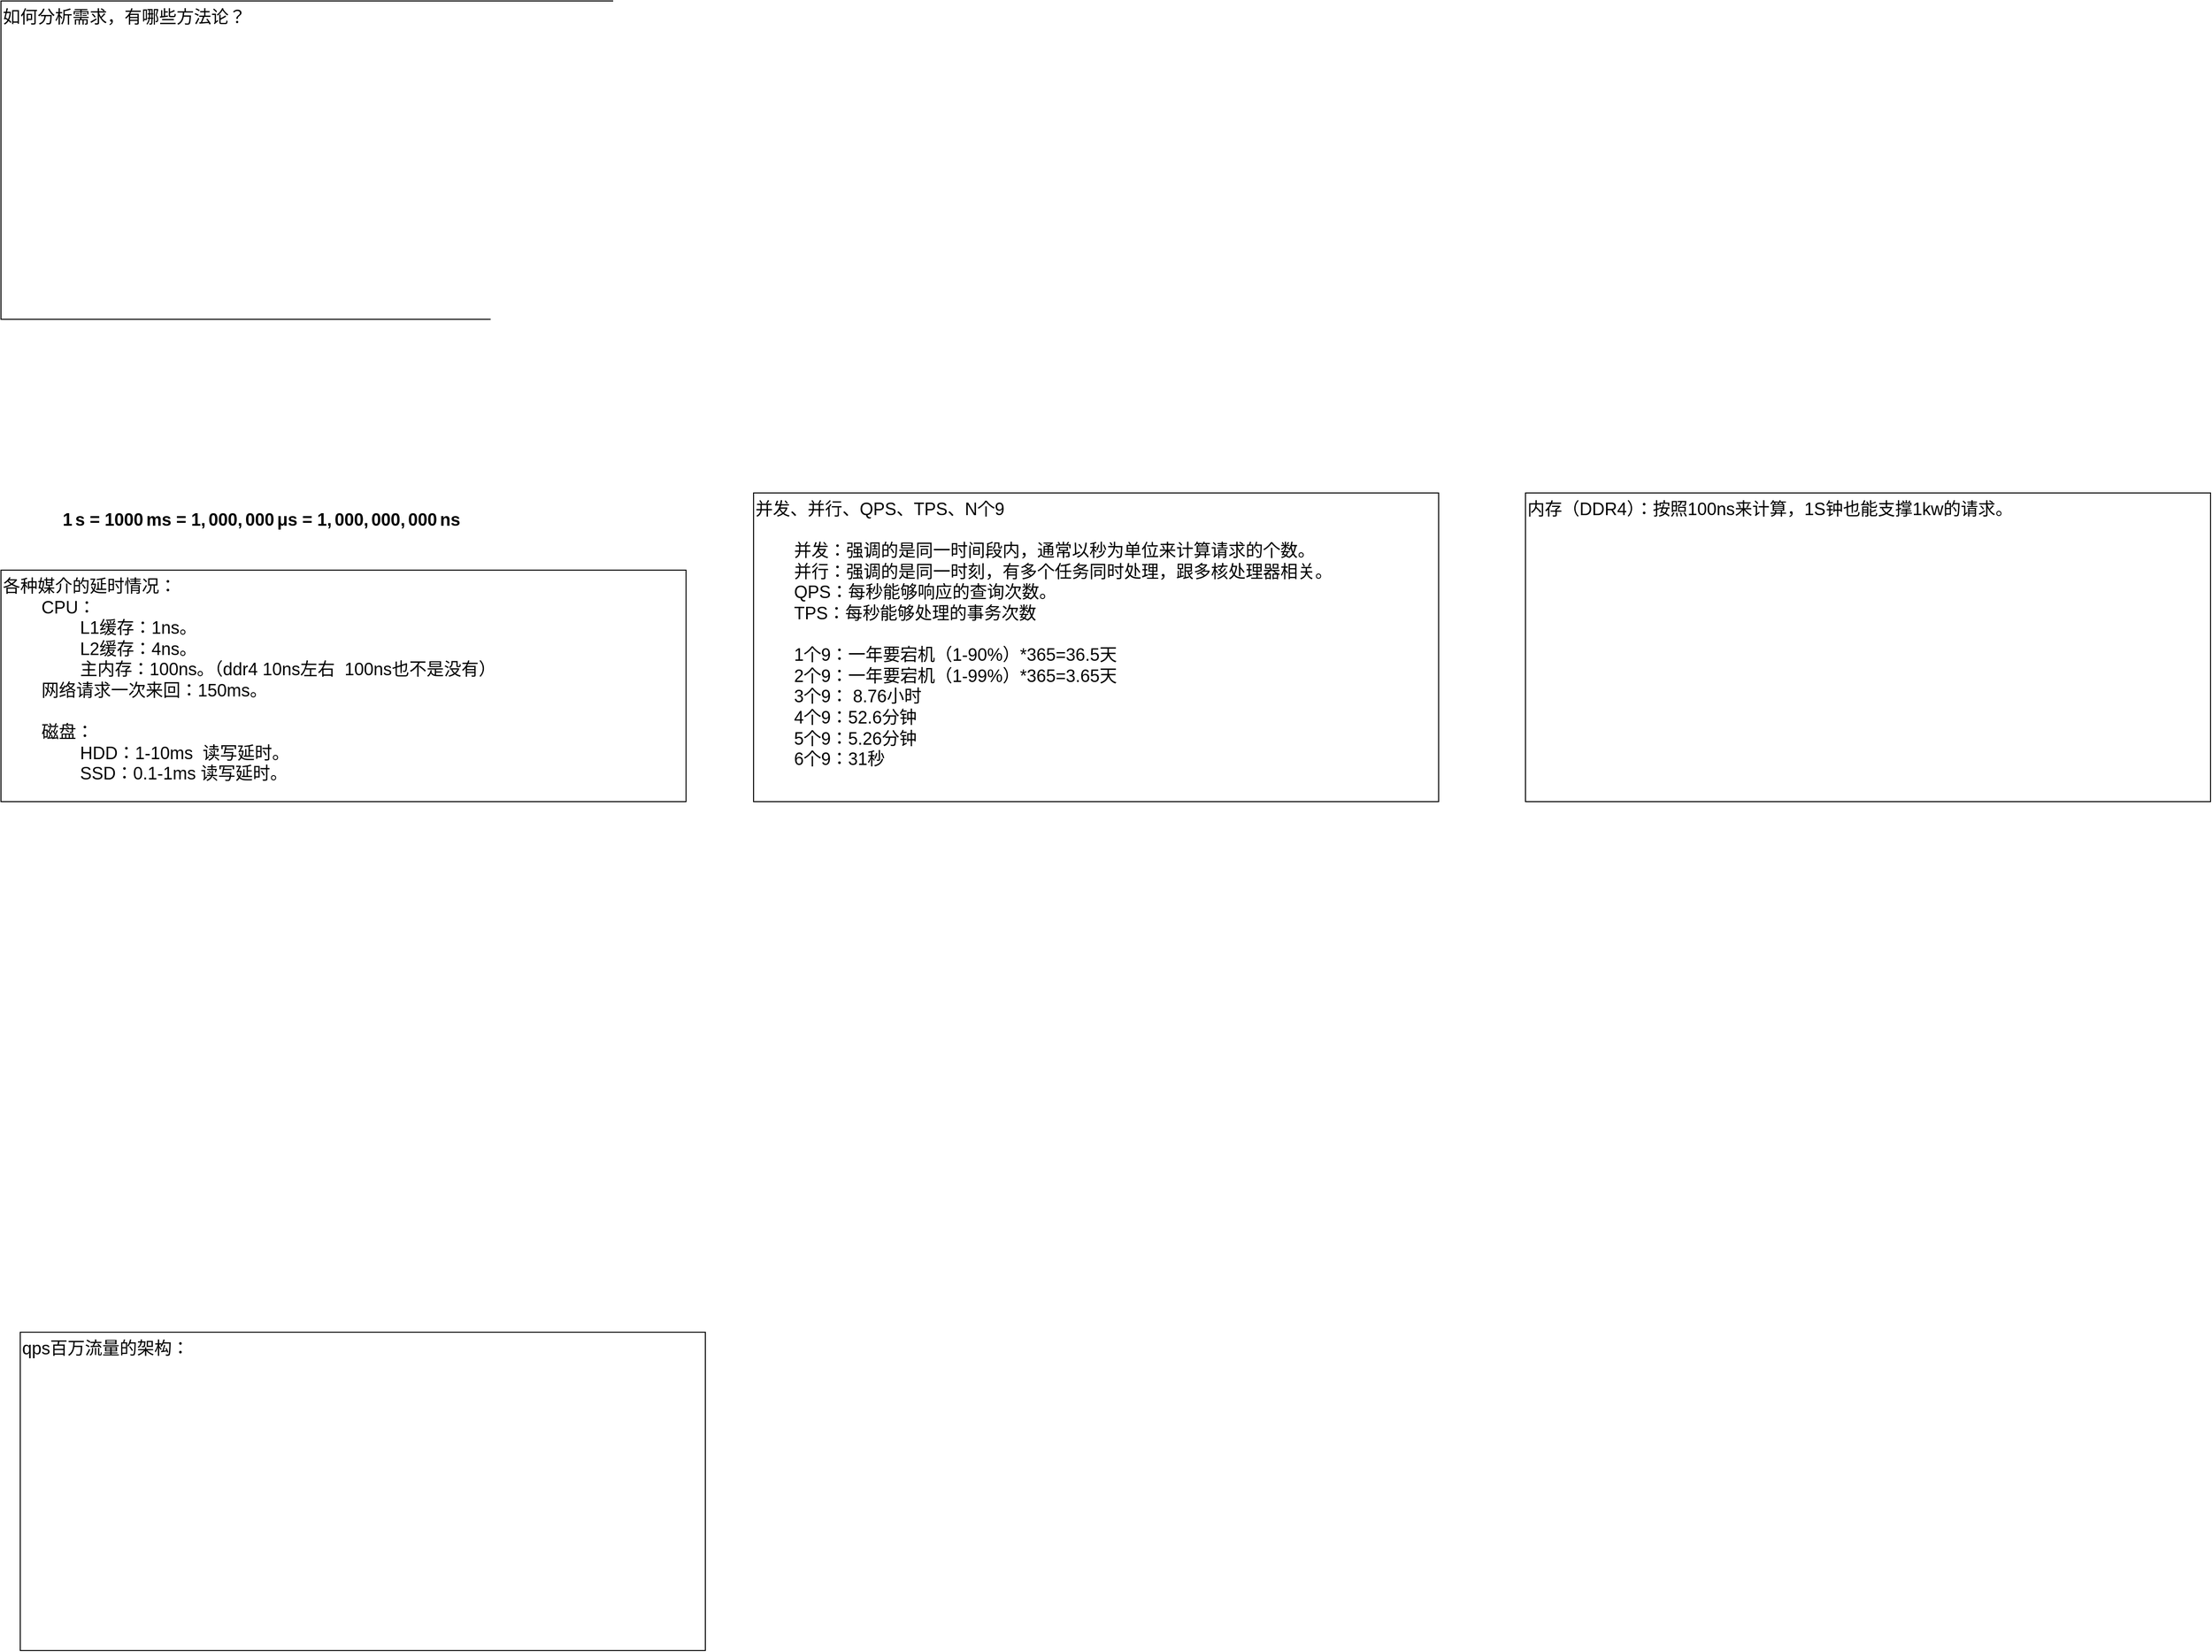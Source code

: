 <mxfile version="24.2.8" type="github">
  <diagram name="第 1 页" id="1XJYP80JxbJxhC29MnGr">
    <mxGraphModel dx="1687" dy="2047" grid="1" gridSize="10" guides="1" tooltips="1" connect="1" arrows="1" fold="1" page="1" pageScale="1" pageWidth="827" pageHeight="1169" math="0" shadow="0">
      <root>
        <mxCell id="0" />
        <mxCell id="1" parent="0" />
        <mxCell id="E5HeOITvc19GQo7BnL5s-1" value="qps百万流量的架构：&lt;div&gt;&lt;br&gt;&lt;/div&gt;&lt;div&gt;&lt;span style=&quot;white-space: pre;&quot;&gt;&#x9;&lt;/span&gt;&lt;br&gt;&lt;/div&gt;" style="rounded=0;whiteSpace=wrap;html=1;fontSize=18;verticalAlign=top;align=left;" vertex="1" parent="1">
          <mxGeometry x="130" y="510" width="710" height="330" as="geometry" />
        </mxCell>
        <mxCell id="E5HeOITvc19GQo7BnL5s-2" value="各种媒介的延时情况：&lt;div&gt;&lt;span style=&quot;white-space: pre;&quot;&gt;&#x9;&lt;/span&gt;CPU：&lt;br&gt;&lt;/div&gt;&lt;div&gt;&lt;span style=&quot;white-space: pre;&quot;&gt;&#x9;&lt;/span&gt;&lt;span style=&quot;white-space: pre;&quot;&gt;&#x9;&lt;/span&gt;L1缓存：1ns。&lt;br&gt;&lt;/div&gt;&lt;div&gt;&lt;span style=&quot;white-space: pre;&quot;&gt;&#x9;&lt;/span&gt;&lt;span style=&quot;white-space: pre;&quot;&gt;&#x9;&lt;/span&gt;L2缓存：4ns。&lt;br&gt;&lt;/div&gt;&lt;div&gt;&lt;span style=&quot;white-space: pre;&quot;&gt;&#x9;&lt;/span&gt;&lt;span style=&quot;white-space: pre;&quot;&gt;&#x9;&lt;/span&gt;主内存：100ns。（ddr4 10ns左右&amp;nbsp; 100ns也不是没有）&lt;br&gt;&lt;/div&gt;&lt;div&gt;&lt;span style=&quot;white-space: pre;&quot;&gt;&#x9;&lt;/span&gt;网络请求一次来回：150ms。&lt;br&gt;&lt;/div&gt;&lt;div&gt;&lt;br&gt;&lt;/div&gt;&lt;div&gt;&lt;span style=&quot;white-space: pre;&quot;&gt;&#x9;&lt;/span&gt;磁盘：&lt;br&gt;&lt;/div&gt;&lt;div&gt;&lt;span style=&quot;white-space: pre;&quot;&gt;&#x9;&lt;/span&gt;&lt;span style=&quot;white-space: pre;&quot;&gt;&#x9;&lt;/span&gt;HDD：1-10ms&amp;nbsp; 读写延时。&lt;br&gt;&lt;/div&gt;&lt;div&gt;&lt;span style=&quot;white-space: pre;&quot;&gt;&#x9;&lt;/span&gt;&lt;span style=&quot;white-space: pre;&quot;&gt;&#x9;&lt;/span&gt;SSD：0.1-1ms 读写延时。&lt;br&gt;&lt;/div&gt;&lt;div&gt;&lt;br&gt;&lt;/div&gt;" style="rounded=0;whiteSpace=wrap;html=1;fontSize=18;verticalAlign=top;align=left;" vertex="1" parent="1">
          <mxGeometry x="110" y="-280" width="710" height="240" as="geometry" />
        </mxCell>
        <mxCell id="E5HeOITvc19GQo7BnL5s-3" value="如何分析需求，有哪些方法论？" style="rounded=0;whiteSpace=wrap;html=1;fontSize=18;verticalAlign=top;align=left;" vertex="1" parent="1">
          <mxGeometry x="110" y="-870" width="710" height="330" as="geometry" />
        </mxCell>
        <mxCell id="E5HeOITvc19GQo7BnL5s-4" value="&lt;span class=&quot;math math-inline&quot; style=&quot;font-size: 18px;&quot;&gt;&lt;span class=&quot;katex&quot; style=&quot;font-size: 18px;&quot;&gt;&lt;span class=&quot;katex-html&quot; aria-hidden=&quot;true&quot; style=&quot;font-size: 18px;&quot;&gt;&lt;span class=&quot;base&quot; style=&quot;font-size: 18px;&quot;&gt;&lt;span class=&quot;mord&quot; style=&quot;font-size: 18px;&quot;&gt;1&lt;/span&gt;&lt;span class=&quot;mspace&quot; style=&quot;margin-right: 0.167em; font-size: 18px;&quot;&gt;&lt;/span&gt;&lt;span class=&quot;mord mathnormal&quot; style=&quot;font-size: 18px;&quot;&gt;s&lt;/span&gt;&lt;span class=&quot;mspace&quot; style=&quot;margin-right: 0.278em; font-size: 18px;&quot;&gt;&lt;/span&gt;&lt;span class=&quot;mrel&quot; style=&quot;font-size: 18px;&quot;&gt;=&lt;/span&gt;&lt;span class=&quot;mspace&quot; style=&quot;margin-right: 0.278em; font-size: 18px;&quot;&gt;&lt;/span&gt;&lt;/span&gt;&lt;span class=&quot;base&quot; style=&quot;font-size: 18px;&quot;&gt;&lt;span class=&quot;strut&quot; style=&quot;height: 0.644em; font-size: 18px;&quot;&gt;&lt;/span&gt;&lt;span class=&quot;mord&quot; style=&quot;font-size: 18px;&quot;&gt;1000&lt;/span&gt;&lt;span class=&quot;mspace&quot; style=&quot;margin-right: 0.167em; font-size: 18px;&quot;&gt;&lt;/span&gt;&lt;span class=&quot;mord mathnormal&quot; style=&quot;font-size: 18px;&quot;&gt;m&lt;/span&gt;&lt;span class=&quot;mord mathnormal&quot; style=&quot;font-size: 18px;&quot;&gt;s&lt;/span&gt;&lt;span class=&quot;mspace&quot; style=&quot;margin-right: 0.278em; font-size: 18px;&quot;&gt;&lt;/span&gt;&lt;span class=&quot;mrel&quot; style=&quot;font-size: 18px;&quot;&gt;=&lt;/span&gt;&lt;span class=&quot;mspace&quot; style=&quot;margin-right: 0.278em; font-size: 18px;&quot;&gt;&lt;/span&gt;&lt;/span&gt;&lt;span class=&quot;base&quot; style=&quot;font-size: 18px;&quot;&gt;&lt;span class=&quot;strut&quot; style=&quot;height: 0.839em; vertical-align: -0.194em; font-size: 18px;&quot;&gt;&lt;/span&gt;&lt;span class=&quot;mord&quot; style=&quot;font-size: 18px;&quot;&gt;1&lt;/span&gt;&lt;span class=&quot;mpunct&quot; style=&quot;font-size: 18px;&quot;&gt;,&lt;/span&gt;&lt;span class=&quot;mspace&quot; style=&quot;margin-right: 0.167em; font-size: 18px;&quot;&gt;&lt;/span&gt;&lt;span class=&quot;mord&quot; style=&quot;font-size: 18px;&quot;&gt;000&lt;/span&gt;&lt;span class=&quot;mpunct&quot; style=&quot;font-size: 18px;&quot;&gt;,&lt;/span&gt;&lt;span class=&quot;mspace&quot; style=&quot;margin-right: 0.167em; font-size: 18px;&quot;&gt;&lt;/span&gt;&lt;span class=&quot;mord&quot; style=&quot;font-size: 18px;&quot;&gt;000&lt;/span&gt;&lt;span class=&quot;mspace&quot; style=&quot;margin-right: 0.167em; font-size: 18px;&quot;&gt;&lt;/span&gt;&lt;span class=&quot;mord mathnormal&quot; style=&quot;font-size: 18px;&quot;&gt;μ&lt;/span&gt;&lt;span class=&quot;mord mathnormal&quot; style=&quot;font-size: 18px;&quot;&gt;s&lt;/span&gt;&lt;span class=&quot;mspace&quot; style=&quot;margin-right: 0.278em; font-size: 18px;&quot;&gt;&lt;/span&gt;&lt;span class=&quot;mrel&quot; style=&quot;font-size: 18px;&quot;&gt;=&lt;/span&gt;&lt;span class=&quot;mspace&quot; style=&quot;margin-right: 0.278em; font-size: 18px;&quot;&gt;&lt;/span&gt;&lt;/span&gt;&lt;span class=&quot;base&quot; style=&quot;font-size: 18px;&quot;&gt;&lt;span class=&quot;strut&quot; style=&quot;height: 0.839em; vertical-align: -0.194em; font-size: 18px;&quot;&gt;&lt;/span&gt;&lt;span class=&quot;mord&quot; style=&quot;font-size: 18px;&quot;&gt;1&lt;/span&gt;&lt;span class=&quot;mpunct&quot; style=&quot;font-size: 18px;&quot;&gt;,&lt;/span&gt;&lt;span class=&quot;mspace&quot; style=&quot;margin-right: 0.167em; font-size: 18px;&quot;&gt;&lt;/span&gt;&lt;span class=&quot;mord&quot; style=&quot;font-size: 18px;&quot;&gt;000&lt;/span&gt;&lt;span class=&quot;mpunct&quot; style=&quot;font-size: 18px;&quot;&gt;,&lt;/span&gt;&lt;span class=&quot;mspace&quot; style=&quot;margin-right: 0.167em; font-size: 18px;&quot;&gt;&lt;/span&gt;&lt;span class=&quot;mord&quot; style=&quot;font-size: 18px;&quot;&gt;000&lt;/span&gt;&lt;span class=&quot;mpunct&quot; style=&quot;font-size: 18px;&quot;&gt;,&lt;/span&gt;&lt;span class=&quot;mspace&quot; style=&quot;margin-right: 0.167em; font-size: 18px;&quot;&gt;&lt;/span&gt;&lt;span class=&quot;mord&quot; style=&quot;font-size: 18px;&quot;&gt;000&lt;/span&gt;&lt;span class=&quot;mspace&quot; style=&quot;margin-right: 0.167em; font-size: 18px;&quot;&gt;&lt;/span&gt;&lt;span class=&quot;mord mathnormal&quot; style=&quot;font-size: 18px;&quot;&gt;n&lt;/span&gt;&lt;span class=&quot;mord mathnormal&quot; style=&quot;font-size: 18px;&quot;&gt;s&lt;/span&gt;&lt;/span&gt;&lt;/span&gt;&lt;/span&gt;&lt;/span&gt;" style="text;html=1;align=center;verticalAlign=middle;whiteSpace=wrap;rounded=0;fontSize=18;fontStyle=1" vertex="1" parent="1">
          <mxGeometry x="160" y="-350" width="440" height="40" as="geometry" />
        </mxCell>
        <mxCell id="E5HeOITvc19GQo7BnL5s-5" value="&lt;div&gt;并发、并行、QPS、TPS、N个9&lt;/div&gt;&lt;div&gt;&lt;span style=&quot;white-space: pre;&quot;&gt;&#x9;&lt;/span&gt;&lt;br&gt;&lt;/div&gt;&lt;div&gt;&lt;span style=&quot;white-space: pre;&quot;&gt;&#x9;&lt;/span&gt;并发：强调的是同一时间段内，通常以秒为单位来计算请求的个数。&lt;br&gt;&lt;/div&gt;&lt;div&gt;&lt;span style=&quot;white-space: pre;&quot;&gt;&#x9;&lt;/span&gt;并行：强调的是同一时刻，有多个任务同时处理，跟多核处理器相关。&lt;br&gt;&lt;/div&gt;&lt;div&gt;&lt;span style=&quot;white-space: pre;&quot;&gt;&#x9;&lt;/span&gt;QPS：每秒能够响应的查询次数。&lt;br&gt;&lt;/div&gt;&lt;div&gt;&lt;span style=&quot;white-space: pre;&quot;&gt;&#x9;&lt;/span&gt;TPS：每秒能够处理的事务次数&lt;br&gt;&lt;/div&gt;&lt;div&gt;&lt;span style=&quot;white-space: pre;&quot;&gt;&#x9;&lt;/span&gt;&lt;br&gt;&lt;/div&gt;&lt;div&gt;&lt;span style=&quot;white-space: pre;&quot;&gt;&#x9;&lt;/span&gt;1个9：一年要宕机（1-90%）*365=36.5天&lt;br&gt;&lt;/div&gt;&lt;div&gt;&lt;span style=&quot;white-space: pre;&quot;&gt;&#x9;&lt;/span&gt;2个9：一年要宕机（1-99%）*365=3.65天&lt;br&gt;&lt;/div&gt;&lt;div&gt;&lt;span style=&quot;white-space: pre;&quot;&gt;&#x9;&lt;/span&gt;3个9： 8.76小时&lt;br&gt;&lt;/div&gt;&lt;div&gt;&lt;span style=&quot;white-space: pre;&quot;&gt;&#x9;&lt;/span&gt;4个9：52.6分钟&lt;br&gt;&lt;/div&gt;&lt;div&gt;&lt;span style=&quot;white-space: pre;&quot;&gt;&#x9;&lt;/span&gt;5个9：5.26分钟&lt;br&gt;&lt;/div&gt;&lt;div&gt;&lt;span style=&quot;white-space: pre;&quot;&gt;&#x9;&lt;/span&gt;6个9：31秒&lt;br&gt;&lt;/div&gt;" style="rounded=0;whiteSpace=wrap;html=1;fontSize=18;verticalAlign=top;align=left;" vertex="1" parent="1">
          <mxGeometry x="890" y="-360" width="710" height="320" as="geometry" />
        </mxCell>
        <mxCell id="E5HeOITvc19GQo7BnL5s-6" value="&lt;div&gt;内存（DDR4）：按照100ns来计算，1S钟也能支撑1kw的请求。&lt;/div&gt;" style="rounded=0;whiteSpace=wrap;html=1;fontSize=18;verticalAlign=top;align=left;" vertex="1" parent="1">
          <mxGeometry x="1690" y="-360" width="710" height="320" as="geometry" />
        </mxCell>
      </root>
    </mxGraphModel>
  </diagram>
</mxfile>
